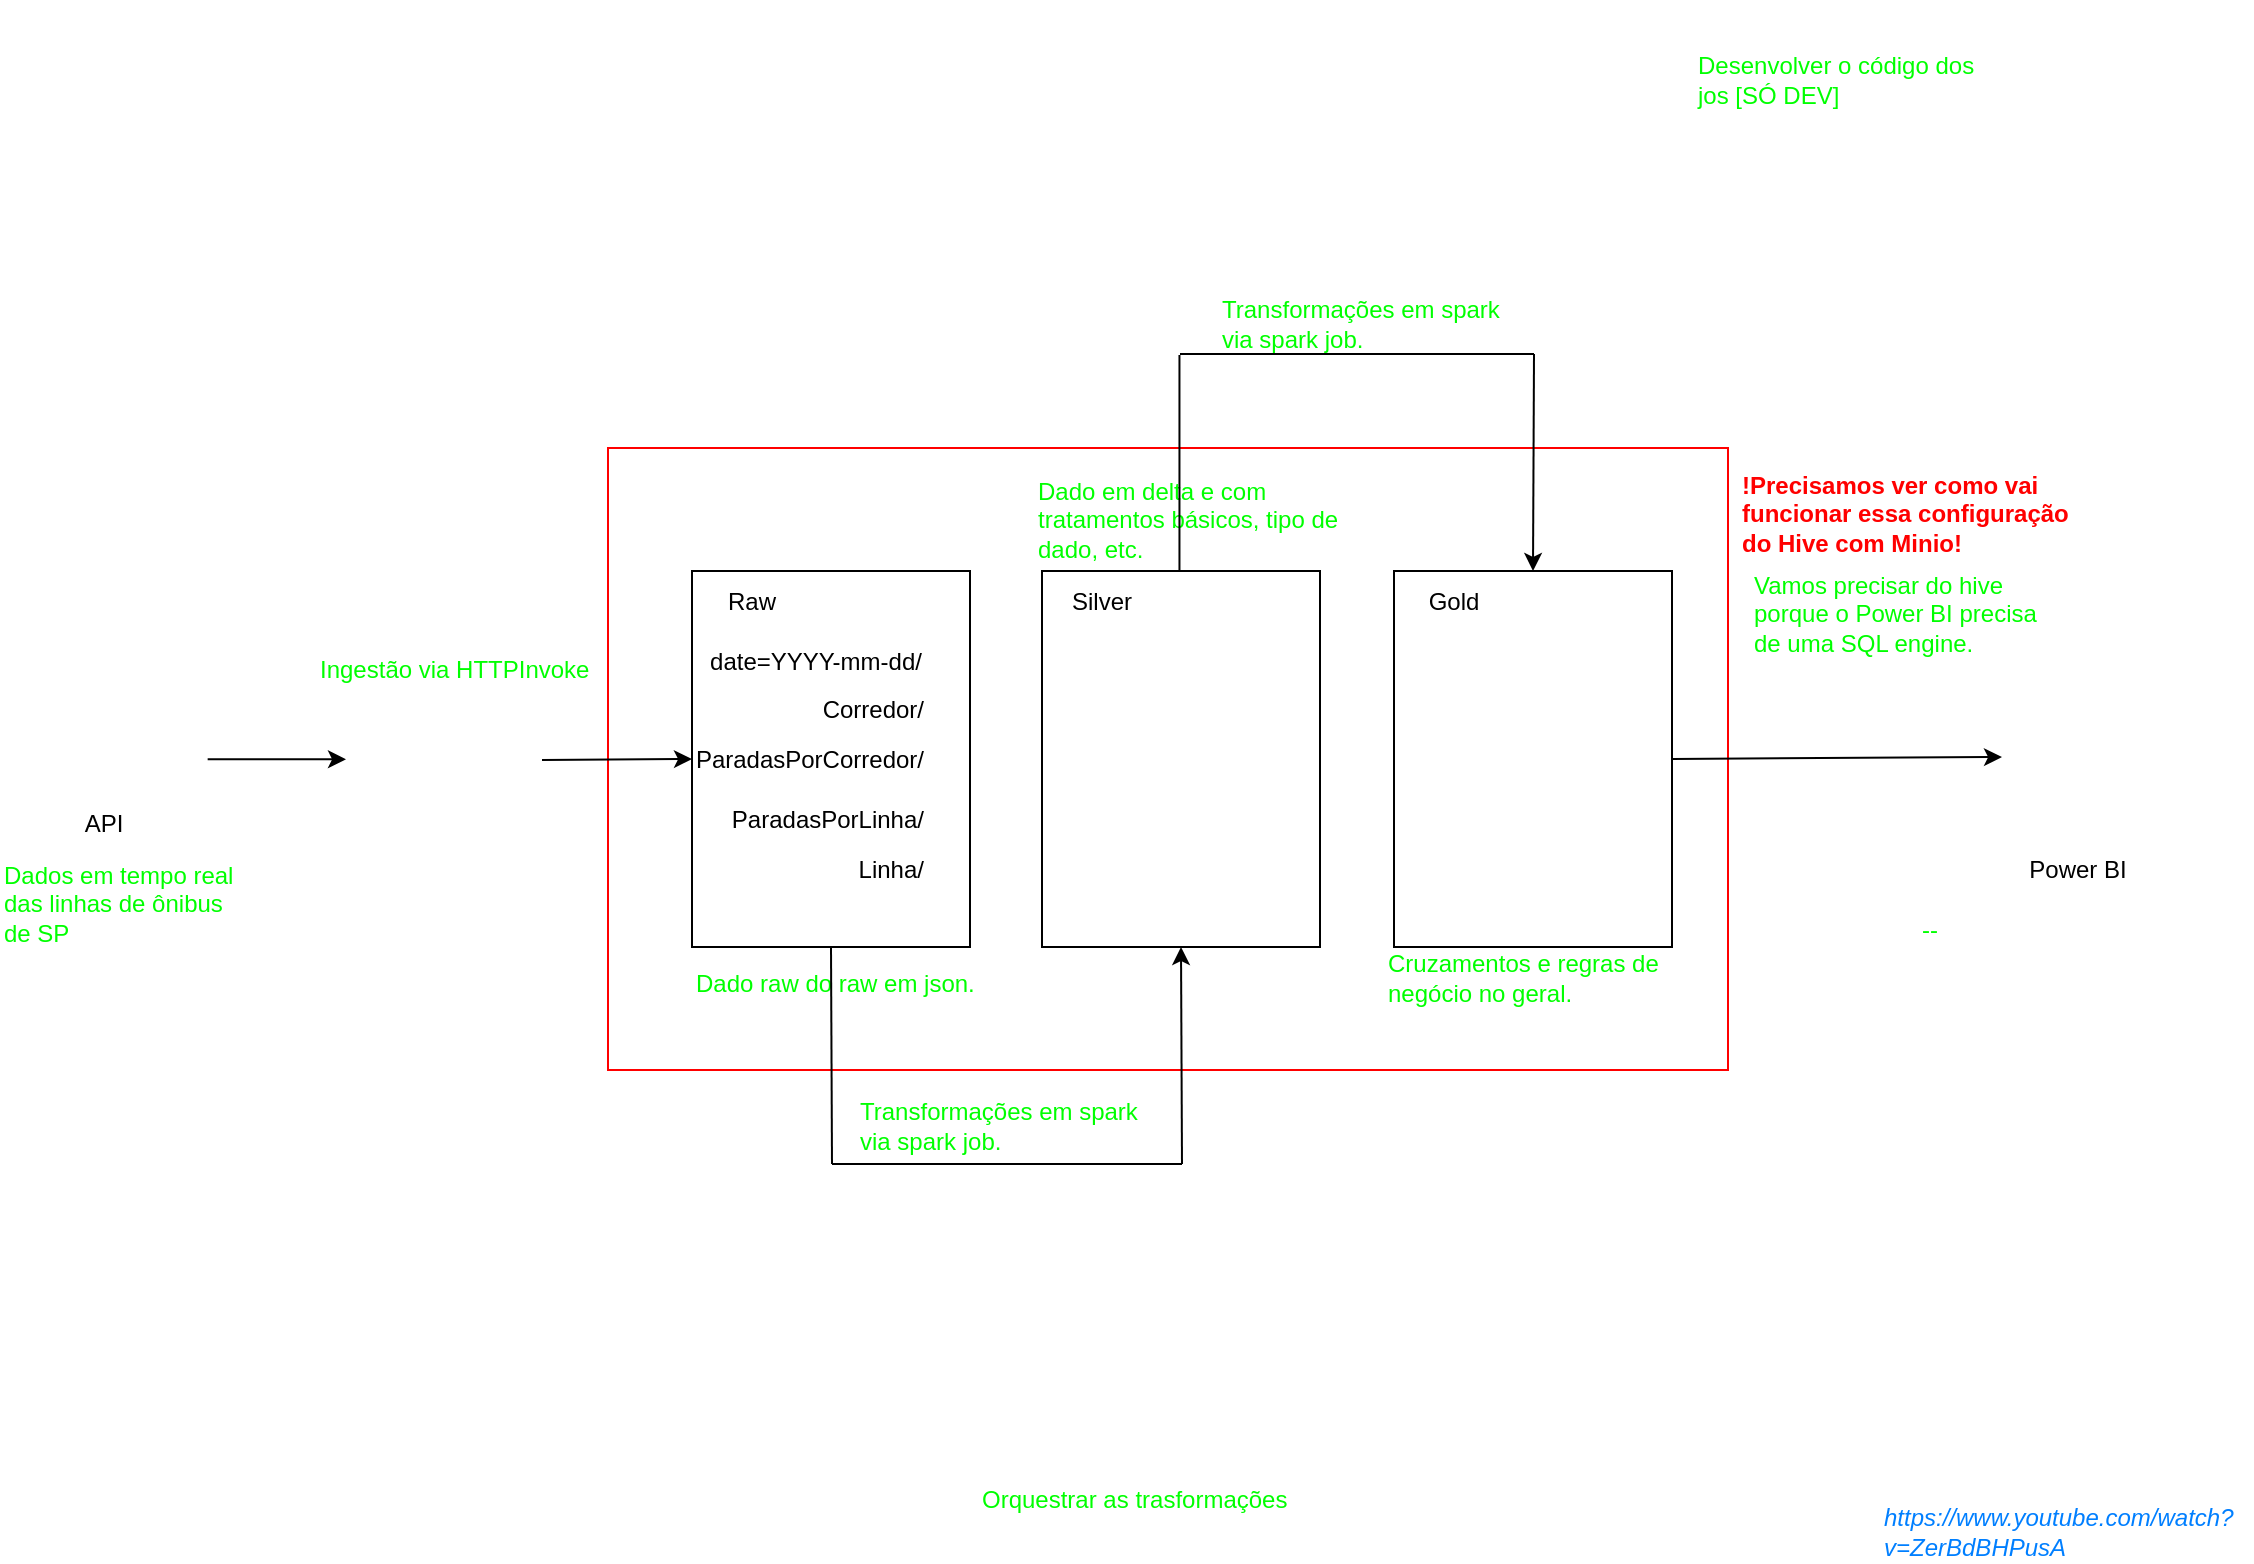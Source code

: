 <mxfile version="24.7.17" pages="2">
  <diagram name="principal" id="f0qD12eNQ2soe91UOWoY">
    <mxGraphModel dx="794" dy="454" grid="0" gridSize="10" guides="1" tooltips="1" connect="1" arrows="1" fold="1" page="1" pageScale="1" pageWidth="1169" pageHeight="827" math="0" shadow="0">
      <root>
        <mxCell id="0" />
        <mxCell id="1" parent="0" />
        <mxCell id="bKscCeVH96GY0mR0VeV3-2" value="" style="rounded=0;whiteSpace=wrap;html=1;fontColor=#FF0000;strokeColor=#FF0000;" parent="1" vertex="1">
          <mxGeometry x="337" y="243" width="560" height="311" as="geometry" />
        </mxCell>
        <mxCell id="bKscCeVH96GY0mR0VeV3-3" value="" style="shape=image;verticalLabelPosition=bottom;labelBackgroundColor=default;verticalAlign=top;aspect=fixed;imageAspect=0;image=https://cdn.icon-icons.com/icons2/2699/PNG/512/apache_nifi_logo_icon_167863.png;" parent="1" vertex="1">
          <mxGeometry x="206" y="372" width="106.67" height="53.33" as="geometry" />
        </mxCell>
        <mxCell id="bKscCeVH96GY0mR0VeV3-4" value="" style="rounded=0;whiteSpace=wrap;html=1;" parent="1" vertex="1">
          <mxGeometry x="379" y="304.5" width="139" height="188" as="geometry" />
        </mxCell>
        <mxCell id="bKscCeVH96GY0mR0VeV3-5" value="Raw" style="text;html=1;align=center;verticalAlign=middle;whiteSpace=wrap;rounded=0;" parent="1" vertex="1">
          <mxGeometry x="379" y="304.5" width="60" height="30" as="geometry" />
        </mxCell>
        <mxCell id="bKscCeVH96GY0mR0VeV3-8" value="" style="shape=image;verticalLabelPosition=bottom;labelBackgroundColor=default;verticalAlign=top;aspect=fixed;imageAspect=0;image=https://min.io/resources/img/logo/MINIO_wordmark.png;" parent="1" vertex="1">
          <mxGeometry x="348.5" y="254" width="121" height="18.24" as="geometry" />
        </mxCell>
        <mxCell id="bKscCeVH96GY0mR0VeV3-9" value="" style="rounded=0;whiteSpace=wrap;html=1;" parent="1" vertex="1">
          <mxGeometry x="554" y="304.5" width="139" height="188" as="geometry" />
        </mxCell>
        <mxCell id="bKscCeVH96GY0mR0VeV3-10" value="Silver" style="text;html=1;align=center;verticalAlign=middle;whiteSpace=wrap;rounded=0;" parent="1" vertex="1">
          <mxGeometry x="554" y="304.5" width="60" height="30" as="geometry" />
        </mxCell>
        <mxCell id="bKscCeVH96GY0mR0VeV3-11" value="" style="rounded=0;whiteSpace=wrap;html=1;" parent="1" vertex="1">
          <mxGeometry x="730" y="304.5" width="139" height="188" as="geometry" />
        </mxCell>
        <mxCell id="bKscCeVH96GY0mR0VeV3-12" value="Gold" style="text;html=1;align=center;verticalAlign=middle;whiteSpace=wrap;rounded=0;" parent="1" vertex="1">
          <mxGeometry x="730" y="304.5" width="60" height="30" as="geometry" />
        </mxCell>
        <mxCell id="bKscCeVH96GY0mR0VeV3-13" value="" style="shape=image;verticalLabelPosition=bottom;labelBackgroundColor=default;verticalAlign=top;aspect=fixed;imageAspect=0;image=https://www.prefeitura.sp.gov.br/cidade/secretarias/upload/chamadas/olhoVivo300x200_1505237362.png;" parent="1" vertex="1">
          <mxGeometry x="33.0" y="364.06" width="103.83" height="69.22" as="geometry" />
        </mxCell>
        <mxCell id="bKscCeVH96GY0mR0VeV3-14" value="API" style="text;html=1;align=center;verticalAlign=middle;whiteSpace=wrap;rounded=0;" parent="1" vertex="1">
          <mxGeometry x="54.91" y="416" width="60" height="30" as="geometry" />
        </mxCell>
        <mxCell id="bKscCeVH96GY0mR0VeV3-15" value="Dados em tempo real das linhas de ônibus de SP" style="text;html=1;align=left;verticalAlign=middle;whiteSpace=wrap;rounded=0;fontColor=#00FF00;" parent="1" vertex="1">
          <mxGeometry x="33" y="443" width="121" height="56" as="geometry" />
        </mxCell>
        <mxCell id="bKscCeVH96GY0mR0VeV3-16" value="" style="endArrow=classic;html=1;rounded=0;exitX=1;exitY=0.5;exitDx=0;exitDy=0;entryX=0;entryY=0.5;entryDx=0;entryDy=0;" parent="1" source="bKscCeVH96GY0mR0VeV3-13" target="bKscCeVH96GY0mR0VeV3-3" edge="1">
          <mxGeometry width="50" height="50" relative="1" as="geometry">
            <mxPoint x="242" y="423" as="sourcePoint" />
            <mxPoint x="292" y="373" as="targetPoint" />
          </mxGeometry>
        </mxCell>
        <mxCell id="bKscCeVH96GY0mR0VeV3-17" value="Ingestão via HTTPInvoke" style="text;html=1;align=left;verticalAlign=middle;whiteSpace=wrap;rounded=0;fontColor=#00FF00;" parent="1" vertex="1">
          <mxGeometry x="190.92" y="326" width="136.83" height="56" as="geometry" />
        </mxCell>
        <mxCell id="bKscCeVH96GY0mR0VeV3-18" value="" style="endArrow=classic;html=1;rounded=0;entryX=0;entryY=0.5;entryDx=0;entryDy=0;" parent="1" target="bKscCeVH96GY0mR0VeV3-4" edge="1">
          <mxGeometry width="50" height="50" relative="1" as="geometry">
            <mxPoint x="304" y="399" as="sourcePoint" />
            <mxPoint x="523" y="361" as="targetPoint" />
          </mxGeometry>
        </mxCell>
        <mxCell id="bKscCeVH96GY0mR0VeV3-19" value="Dado raw do raw em json." style="text;html=1;align=left;verticalAlign=middle;whiteSpace=wrap;rounded=0;fontColor=#00FF00;" parent="1" vertex="1">
          <mxGeometry x="379" y="483" width="160" height="56" as="geometry" />
        </mxCell>
        <mxCell id="bKscCeVH96GY0mR0VeV3-20" value="Dado em delta e com tratamentos básicos, tipo de dado, etc." style="text;html=1;align=left;verticalAlign=middle;whiteSpace=wrap;rounded=0;fontColor=#00FF00;" parent="1" vertex="1">
          <mxGeometry x="550.44" y="238.35" width="160" height="82" as="geometry" />
        </mxCell>
        <mxCell id="bKscCeVH96GY0mR0VeV3-21" value="Cruzamentos e regras de negócio no geral." style="text;html=1;align=left;verticalAlign=middle;whiteSpace=wrap;rounded=0;fontColor=#00FF00;" parent="1" vertex="1">
          <mxGeometry x="725" y="467" width="160" height="82" as="geometry" />
        </mxCell>
        <mxCell id="bKscCeVH96GY0mR0VeV3-22" value="" style="shape=image;verticalLabelPosition=bottom;labelBackgroundColor=default;verticalAlign=top;aspect=fixed;imageAspect=0;image=https://uxwing.com/wp-content/themes/uxwing/download/brands-and-social-media/power-bi-icon.png;" parent="1" vertex="1">
          <mxGeometry x="1034" y="359.28" width="76" height="76" as="geometry" />
        </mxCell>
        <mxCell id="bKscCeVH96GY0mR0VeV3-23" value="" style="endArrow=classic;html=1;rounded=0;exitX=1;exitY=0.5;exitDx=0;exitDy=0;" parent="1" source="bKscCeVH96GY0mR0VeV3-11" target="bKscCeVH96GY0mR0VeV3-22" edge="1">
          <mxGeometry width="50" height="50" relative="1" as="geometry">
            <mxPoint x="793" y="411" as="sourcePoint" />
            <mxPoint x="843" y="361" as="targetPoint" />
          </mxGeometry>
        </mxCell>
        <mxCell id="bKscCeVH96GY0mR0VeV3-24" value="--" style="text;html=1;align=left;verticalAlign=middle;whiteSpace=wrap;rounded=0;fontColor=#00FF00;" parent="1" vertex="1">
          <mxGeometry x="992" y="443" width="160" height="82" as="geometry" />
        </mxCell>
        <mxCell id="bKscCeVH96GY0mR0VeV3-25" value="Power BI" style="text;html=1;align=center;verticalAlign=middle;whiteSpace=wrap;rounded=0;" parent="1" vertex="1">
          <mxGeometry x="1042" y="439" width="60" height="30" as="geometry" />
        </mxCell>
        <mxCell id="bKscCeVH96GY0mR0VeV3-27" value="" style="shape=image;verticalLabelPosition=bottom;labelBackgroundColor=default;verticalAlign=top;aspect=fixed;imageAspect=0;image=https://cdn.icon-icons.com/icons2/2699/PNG/512/apache_spark_logo_icon_170561.png;" parent="1" vertex="1">
          <mxGeometry x="660" y="105" width="112.02" height="56" as="geometry" />
        </mxCell>
        <mxCell id="bKscCeVH96GY0mR0VeV3-28" value="" style="endArrow=none;html=1;rounded=0;entryX=0.5;entryY=1;entryDx=0;entryDy=0;fontColor=#FF0000;" parent="1" target="bKscCeVH96GY0mR0VeV3-4" edge="1">
          <mxGeometry width="50" height="50" relative="1" as="geometry">
            <mxPoint x="449" y="601" as="sourcePoint" />
            <mxPoint x="551" y="361" as="targetPoint" />
          </mxGeometry>
        </mxCell>
        <mxCell id="bKscCeVH96GY0mR0VeV3-30" value="" style="endArrow=none;html=1;rounded=0;" parent="1" edge="1">
          <mxGeometry width="50" height="50" relative="1" as="geometry">
            <mxPoint x="449" y="601" as="sourcePoint" />
            <mxPoint x="624" y="601" as="targetPoint" />
          </mxGeometry>
        </mxCell>
        <mxCell id="bKscCeVH96GY0mR0VeV3-31" value="" style="endArrow=classic;html=1;rounded=0;entryX=0.5;entryY=1;entryDx=0;entryDy=0;" parent="1" target="bKscCeVH96GY0mR0VeV3-9" edge="1">
          <mxGeometry width="50" height="50" relative="1" as="geometry">
            <mxPoint x="624" y="601" as="sourcePoint" />
            <mxPoint x="551" y="483" as="targetPoint" />
          </mxGeometry>
        </mxCell>
        <mxCell id="bKscCeVH96GY0mR0VeV3-33" value="" style="shape=image;verticalLabelPosition=bottom;labelBackgroundColor=default;verticalAlign=top;aspect=fixed;imageAspect=0;image=https://static-00.iconduck.com/assets.00/docker-icon-512x438-ga1hb37h.png;" parent="1" vertex="1">
          <mxGeometry x="200" y="402.31" width="42.89" height="36.69" as="geometry" />
        </mxCell>
        <mxCell id="bKscCeVH96GY0mR0VeV3-34" value="" style="shape=image;verticalLabelPosition=bottom;labelBackgroundColor=default;verticalAlign=top;aspect=fixed;imageAspect=0;image=https://static-00.iconduck.com/assets.00/docker-icon-512x438-ga1hb37h.png;" parent="1" vertex="1">
          <mxGeometry x="442.11" y="261" width="42.89" height="36.69" as="geometry" />
        </mxCell>
        <mxCell id="bKscCeVH96GY0mR0VeV3-35" value="" style="shape=image;verticalLabelPosition=bottom;labelBackgroundColor=default;verticalAlign=top;aspect=fixed;imageAspect=0;image=https://upload.wikimedia.org/wikipedia/commons/thumb/d/de/AirflowLogo.png/1200px-AirflowLogo.png;" parent="1" vertex="1">
          <mxGeometry x="518.0" y="673" width="174.56" height="67.5" as="geometry" />
        </mxCell>
        <mxCell id="bKscCeVH96GY0mR0VeV3-36" value="https://www.youtube.com/watch?v=ZerBdBHPusA" style="text;html=1;align=left;verticalAlign=middle;whiteSpace=wrap;rounded=0;fontColor=#007FFF;fontStyle=2" parent="1" vertex="1">
          <mxGeometry x="973" y="770" width="186" height="30" as="geometry" />
        </mxCell>
        <mxCell id="bKscCeVH96GY0mR0VeV3-37" value="Transformações em spark via spark job." style="text;html=1;align=left;verticalAlign=middle;whiteSpace=wrap;rounded=0;fontColor=#00FF00;" parent="1" vertex="1">
          <mxGeometry x="461.01" y="554" width="147.99" height="56" as="geometry" />
        </mxCell>
        <mxCell id="bKscCeVH96GY0mR0VeV3-42" value="" style="endArrow=none;html=1;rounded=0;entryX=0.5;entryY=1;entryDx=0;entryDy=0;fontColor=#FF0000;" parent="1" edge="1">
          <mxGeometry width="50" height="50" relative="1" as="geometry">
            <mxPoint x="622.73" y="304.5" as="sourcePoint" />
            <mxPoint x="622.73" y="196.5" as="targetPoint" />
          </mxGeometry>
        </mxCell>
        <mxCell id="bKscCeVH96GY0mR0VeV3-43" value="" style="endArrow=none;html=1;rounded=0;" parent="1" edge="1">
          <mxGeometry width="50" height="50" relative="1" as="geometry">
            <mxPoint x="623" y="196" as="sourcePoint" />
            <mxPoint x="800" y="196" as="targetPoint" />
          </mxGeometry>
        </mxCell>
        <mxCell id="bKscCeVH96GY0mR0VeV3-44" value="" style="endArrow=classic;html=1;rounded=0;entryX=0.5;entryY=0;entryDx=0;entryDy=0;" parent="1" target="bKscCeVH96GY0mR0VeV3-11" edge="1">
          <mxGeometry width="50" height="50" relative="1" as="geometry">
            <mxPoint x="800" y="196" as="sourcePoint" />
            <mxPoint x="266" y="335" as="targetPoint" />
          </mxGeometry>
        </mxCell>
        <mxCell id="bKscCeVH96GY0mR0VeV3-45" value="Transformações em spark via spark job." style="text;html=1;align=left;verticalAlign=middle;whiteSpace=wrap;rounded=0;fontColor=#00FF00;" parent="1" vertex="1">
          <mxGeometry x="642.01" y="153" width="147.99" height="56" as="geometry" />
        </mxCell>
        <mxCell id="bKscCeVH96GY0mR0VeV3-47" value="Orquestrar as trasformações" style="text;html=1;align=left;verticalAlign=middle;whiteSpace=wrap;rounded=0;fontColor=#00FF00;" parent="1" vertex="1">
          <mxGeometry x="521.78" y="740.5" width="167" height="56" as="geometry" />
        </mxCell>
        <mxCell id="bKscCeVH96GY0mR0VeV3-48" value="" style="shape=image;verticalLabelPosition=bottom;labelBackgroundColor=default;verticalAlign=top;aspect=fixed;imageAspect=0;image=https://docs.delta.io/latest/_static/delta-lake-white.png;" parent="1" vertex="1">
          <mxGeometry x="823" y="454.66" width="39.94" height="32.69" as="geometry" />
        </mxCell>
        <mxCell id="bKscCeVH96GY0mR0VeV3-49" value="" style="shape=image;verticalLabelPosition=bottom;labelBackgroundColor=default;verticalAlign=top;aspect=fixed;imageAspect=0;image=https://docs.delta.io/latest/_static/delta-lake-white.png;" parent="1" vertex="1">
          <mxGeometry x="648.84" y="454.66" width="39.94" height="32.69" as="geometry" />
        </mxCell>
        <mxCell id="bKscCeVH96GY0mR0VeV3-52" value="" style="shape=image;verticalLabelPosition=bottom;labelBackgroundColor=default;verticalAlign=top;aspect=fixed;imageAspect=0;image=https://seeklogo.com/images/J/jupyter-logo-A91705F539-seeklogo.com.png;" parent="1" vertex="1">
          <mxGeometry x="799.93" y="19" width="69.07" height="80.95" as="geometry" />
        </mxCell>
        <mxCell id="bKscCeVH96GY0mR0VeV3-53" value="Desenvolver o código dos jos [SÓ DEV]" style="text;html=1;align=left;verticalAlign=middle;whiteSpace=wrap;rounded=0;fontColor=#00FF00;" parent="1" vertex="1">
          <mxGeometry x="880" y="31.47" width="147.99" height="56" as="geometry" />
        </mxCell>
        <mxCell id="bKscCeVH96GY0mR0VeV3-54" value="" style="shape=image;verticalLabelPosition=bottom;labelBackgroundColor=default;verticalAlign=top;aspect=fixed;imageAspect=0;image=https://static-00.iconduck.com/assets.00/docker-icon-512x438-ga1hb37h.png;" parent="1" vertex="1">
          <mxGeometry x="729.13" y="134" width="42.89" height="36.69" as="geometry" />
        </mxCell>
        <mxCell id="bKscCeVH96GY0mR0VeV3-55" value="" style="shape=image;verticalLabelPosition=bottom;labelBackgroundColor=default;verticalAlign=top;aspect=fixed;imageAspect=0;image=https://static-00.iconduck.com/assets.00/docker-icon-512x438-ga1hb37h.png;" parent="1" vertex="1">
          <mxGeometry x="663" y="714" width="42.89" height="36.69" as="geometry" />
        </mxCell>
        <mxCell id="bKscCeVH96GY0mR0VeV3-56" value="" style="shape=image;verticalLabelPosition=bottom;labelBackgroundColor=default;verticalAlign=top;aspect=fixed;imageAspect=0;image=https://upload.wikimedia.org/wikipedia/commons/thumb/b/bb/Apache_Hive_logo.svg/800px-Apache_Hive_logo.svg.png;" parent="1" vertex="1">
          <mxGeometry x="825" y="289.5" width="66.67" height="60" as="geometry" />
        </mxCell>
        <mxCell id="bKscCeVH96GY0mR0VeV3-57" value="Vamos precisar do hive porque o Power BI precisa de uma SQL engine." style="text;html=1;align=left;verticalAlign=middle;whiteSpace=wrap;rounded=0;fontColor=#00FF00;" parent="1" vertex="1">
          <mxGeometry x="908" y="297.69" width="147.99" height="56" as="geometry" />
        </mxCell>
        <mxCell id="bKscCeVH96GY0mR0VeV3-58" value="!Precisamos ver como vai funcionar essa configuração do Hive com Minio!" style="text;html=1;align=left;verticalAlign=middle;whiteSpace=wrap;rounded=0;fontColor=#FF0000;fontStyle=1" parent="1" vertex="1">
          <mxGeometry x="902" y="254" width="177" height="43.69" as="geometry" />
        </mxCell>
        <mxCell id="gJGFG75s9t4eE2THIxz9-1" value="date=YYYY-mm-dd/" style="text;html=1;align=center;verticalAlign=middle;whiteSpace=wrap;rounded=0;" vertex="1" parent="1">
          <mxGeometry x="385" y="334.5" width="112" height="30" as="geometry" />
        </mxCell>
        <mxCell id="gJGFG75s9t4eE2THIxz9-2" value="Corredor/" style="text;html=1;align=right;verticalAlign=middle;whiteSpace=wrap;rounded=0;" vertex="1" parent="1">
          <mxGeometry x="385" y="359.28" width="112" height="30" as="geometry" />
        </mxCell>
        <mxCell id="-IuX2foklcAhikVJdk9Y-1" value="ParadasPorCorredor/" style="text;html=1;align=right;verticalAlign=middle;whiteSpace=wrap;rounded=0;" vertex="1" parent="1">
          <mxGeometry x="385" y="383.67" width="112" height="30" as="geometry" />
        </mxCell>
        <mxCell id="-IuX2foklcAhikVJdk9Y-3" value="ParadasPorLinha/" style="text;html=1;align=right;verticalAlign=middle;whiteSpace=wrap;rounded=0;" vertex="1" parent="1">
          <mxGeometry x="385" y="413.67" width="112" height="30" as="geometry" />
        </mxCell>
        <mxCell id="05Ya469lwt1U68J94odh-1" value="Linha/" style="text;html=1;align=right;verticalAlign=middle;whiteSpace=wrap;rounded=0;" vertex="1" parent="1">
          <mxGeometry x="385" y="439" width="112" height="30" as="geometry" />
        </mxCell>
      </root>
    </mxGraphModel>
  </diagram>
  <diagram id="G75eJxtS_tzdBkuHGhoR" name="from API">
    <mxGraphModel dx="1134" dy="649" grid="0" gridSize="10" guides="1" tooltips="1" connect="1" arrows="1" fold="1" page="1" pageScale="1" pageWidth="1169" pageHeight="827" math="0" shadow="0">
      <root>
        <mxCell id="0" />
        <mxCell id="1" parent="0" />
        <mxCell id="O4aw3aB1ZCGd7pnBVmfd-28" value="Corredor" style="swimlane;fontStyle=0;childLayout=stackLayout;horizontal=1;startSize=26;fillColor=none;horizontalStack=0;resizeParent=1;resizeParentMax=0;resizeLast=0;collapsible=1;marginBottom=0;html=1;" vertex="1" parent="1">
          <mxGeometry x="138" y="89" width="140" height="78" as="geometry" />
        </mxCell>
        <mxCell id="O4aw3aB1ZCGd7pnBVmfd-29" value="cc" style="text;strokeColor=none;fillColor=none;align=left;verticalAlign=top;spacingLeft=4;spacingRight=4;overflow=hidden;rotatable=0;points=[[0,0.5],[1,0.5]];portConstraint=eastwest;whiteSpace=wrap;html=1;" vertex="1" parent="O4aw3aB1ZCGd7pnBVmfd-28">
          <mxGeometry y="26" width="140" height="26" as="geometry" />
        </mxCell>
        <mxCell id="O4aw3aB1ZCGd7pnBVmfd-30" value="nc" style="text;strokeColor=none;fillColor=none;align=left;verticalAlign=top;spacingLeft=4;spacingRight=4;overflow=hidden;rotatable=0;points=[[0,0.5],[1,0.5]];portConstraint=eastwest;whiteSpace=wrap;html=1;" vertex="1" parent="O4aw3aB1ZCGd7pnBVmfd-28">
          <mxGeometry y="52" width="140" height="26" as="geometry" />
        </mxCell>
        <mxCell id="O4aw3aB1ZCGd7pnBVmfd-32" value="ParadasPorCorredor" style="swimlane;fontStyle=0;childLayout=stackLayout;horizontal=1;startSize=26;fillColor=none;horizontalStack=0;resizeParent=1;resizeParentMax=0;resizeLast=0;collapsible=1;marginBottom=0;html=1;" vertex="1" parent="1">
          <mxGeometry x="387" y="89" width="140" height="156" as="geometry" />
        </mxCell>
        <mxCell id="O4aw3aB1ZCGd7pnBVmfd-33" value="cp" style="text;strokeColor=none;fillColor=none;align=left;verticalAlign=top;spacingLeft=4;spacingRight=4;overflow=hidden;rotatable=0;points=[[0,0.5],[1,0.5]];portConstraint=eastwest;whiteSpace=wrap;html=1;" vertex="1" parent="O4aw3aB1ZCGd7pnBVmfd-32">
          <mxGeometry y="26" width="140" height="26" as="geometry" />
        </mxCell>
        <mxCell id="O4aw3aB1ZCGd7pnBVmfd-34" value="np" style="text;strokeColor=none;fillColor=none;align=left;verticalAlign=top;spacingLeft=4;spacingRight=4;overflow=hidden;rotatable=0;points=[[0,0.5],[1,0.5]];portConstraint=eastwest;whiteSpace=wrap;html=1;" vertex="1" parent="O4aw3aB1ZCGd7pnBVmfd-32">
          <mxGeometry y="52" width="140" height="26" as="geometry" />
        </mxCell>
        <mxCell id="O4aw3aB1ZCGd7pnBVmfd-41" value="ed" style="text;strokeColor=none;fillColor=none;align=left;verticalAlign=top;spacingLeft=4;spacingRight=4;overflow=hidden;rotatable=0;points=[[0,0.5],[1,0.5]];portConstraint=eastwest;whiteSpace=wrap;html=1;" vertex="1" parent="O4aw3aB1ZCGd7pnBVmfd-32">
          <mxGeometry y="78" width="140" height="26" as="geometry" />
        </mxCell>
        <mxCell id="O4aw3aB1ZCGd7pnBVmfd-42" value="py" style="text;strokeColor=none;fillColor=none;align=left;verticalAlign=top;spacingLeft=4;spacingRight=4;overflow=hidden;rotatable=0;points=[[0,0.5],[1,0.5]];portConstraint=eastwest;whiteSpace=wrap;html=1;" vertex="1" parent="O4aw3aB1ZCGd7pnBVmfd-32">
          <mxGeometry y="104" width="140" height="26" as="geometry" />
        </mxCell>
        <mxCell id="O4aw3aB1ZCGd7pnBVmfd-35" value="px" style="text;strokeColor=none;fillColor=none;align=left;verticalAlign=top;spacingLeft=4;spacingRight=4;overflow=hidden;rotatable=0;points=[[0,0.5],[1,0.5]];portConstraint=eastwest;whiteSpace=wrap;html=1;" vertex="1" parent="O4aw3aB1ZCGd7pnBVmfd-32">
          <mxGeometry y="130" width="140" height="26" as="geometry" />
        </mxCell>
        <mxCell id="O4aw3aB1ZCGd7pnBVmfd-36" value="puxar o cc pela url da api" style="text;html=1;align=center;verticalAlign=middle;whiteSpace=wrap;rounded=0;" vertex="1" parent="1">
          <mxGeometry x="387" y="250" width="137" height="30" as="geometry" />
        </mxCell>
        <mxCell id="O4aw3aB1ZCGd7pnBVmfd-37" value="Linha" style="swimlane;fontStyle=0;childLayout=stackLayout;horizontal=1;startSize=26;fillColor=none;horizontalStack=0;resizeParent=1;resizeParentMax=0;resizeLast=0;collapsible=1;marginBottom=0;html=1;" vertex="1" parent="1">
          <mxGeometry x="850" y="89" width="140" height="208" as="geometry" />
        </mxCell>
        <mxCell id="O4aw3aB1ZCGd7pnBVmfd-38" value="cl" style="text;strokeColor=none;fillColor=none;align=left;verticalAlign=top;spacingLeft=4;spacingRight=4;overflow=hidden;rotatable=0;points=[[0,0.5],[1,0.5]];portConstraint=eastwest;whiteSpace=wrap;html=1;" vertex="1" parent="O4aw3aB1ZCGd7pnBVmfd-37">
          <mxGeometry y="26" width="140" height="26" as="geometry" />
        </mxCell>
        <mxCell id="O4aw3aB1ZCGd7pnBVmfd-39" value="lc" style="text;strokeColor=none;fillColor=none;align=left;verticalAlign=top;spacingLeft=4;spacingRight=4;overflow=hidden;rotatable=0;points=[[0,0.5],[1,0.5]];portConstraint=eastwest;whiteSpace=wrap;html=1;" vertex="1" parent="O4aw3aB1ZCGd7pnBVmfd-37">
          <mxGeometry y="52" width="140" height="26" as="geometry" />
        </mxCell>
        <mxCell id="O4aw3aB1ZCGd7pnBVmfd-44" value="lt" style="text;strokeColor=none;fillColor=none;align=left;verticalAlign=top;spacingLeft=4;spacingRight=4;overflow=hidden;rotatable=0;points=[[0,0.5],[1,0.5]];portConstraint=eastwest;whiteSpace=wrap;html=1;" vertex="1" parent="O4aw3aB1ZCGd7pnBVmfd-37">
          <mxGeometry y="78" width="140" height="26" as="geometry" />
        </mxCell>
        <mxCell id="O4aw3aB1ZCGd7pnBVmfd-45" value="sl" style="text;strokeColor=none;fillColor=none;align=left;verticalAlign=top;spacingLeft=4;spacingRight=4;overflow=hidden;rotatable=0;points=[[0,0.5],[1,0.5]];portConstraint=eastwest;whiteSpace=wrap;html=1;" vertex="1" parent="O4aw3aB1ZCGd7pnBVmfd-37">
          <mxGeometry y="104" width="140" height="26" as="geometry" />
        </mxCell>
        <mxCell id="O4aw3aB1ZCGd7pnBVmfd-46" value="tl" style="text;strokeColor=none;fillColor=none;align=left;verticalAlign=top;spacingLeft=4;spacingRight=4;overflow=hidden;rotatable=0;points=[[0,0.5],[1,0.5]];portConstraint=eastwest;whiteSpace=wrap;html=1;" vertex="1" parent="O4aw3aB1ZCGd7pnBVmfd-37">
          <mxGeometry y="130" width="140" height="26" as="geometry" />
        </mxCell>
        <mxCell id="O4aw3aB1ZCGd7pnBVmfd-47" value="tp" style="text;strokeColor=none;fillColor=none;align=left;verticalAlign=top;spacingLeft=4;spacingRight=4;overflow=hidden;rotatable=0;points=[[0,0.5],[1,0.5]];portConstraint=eastwest;whiteSpace=wrap;html=1;" vertex="1" parent="O4aw3aB1ZCGd7pnBVmfd-37">
          <mxGeometry y="156" width="140" height="26" as="geometry" />
        </mxCell>
        <mxCell id="O4aw3aB1ZCGd7pnBVmfd-40" value="ts" style="text;strokeColor=none;fillColor=none;align=left;verticalAlign=top;spacingLeft=4;spacingRight=4;overflow=hidden;rotatable=0;points=[[0,0.5],[1,0.5]];portConstraint=eastwest;whiteSpace=wrap;html=1;" vertex="1" parent="O4aw3aB1ZCGd7pnBVmfd-37">
          <mxGeometry y="182" width="140" height="26" as="geometry" />
        </mxCell>
        <mxCell id="O4aw3aB1ZCGd7pnBVmfd-43" value="puxar todas que vem ou vão para terminal" style="text;html=1;align=center;verticalAlign=middle;whiteSpace=wrap;rounded=0;" vertex="1" parent="1">
          <mxGeometry x="851.5" y="305" width="137" height="30" as="geometry" />
        </mxCell>
        <mxCell id="O4aw3aB1ZCGd7pnBVmfd-48" value="ParadasPorLinha" style="swimlane;fontStyle=0;childLayout=stackLayout;horizontal=1;startSize=26;fillColor=none;horizontalStack=0;resizeParent=1;resizeParentMax=0;resizeLast=0;collapsible=1;marginBottom=0;html=1;" vertex="1" parent="1">
          <mxGeometry x="619" y="89" width="140" height="156" as="geometry" />
        </mxCell>
        <mxCell id="O4aw3aB1ZCGd7pnBVmfd-49" value="cp" style="text;strokeColor=none;fillColor=none;align=left;verticalAlign=top;spacingLeft=4;spacingRight=4;overflow=hidden;rotatable=0;points=[[0,0.5],[1,0.5]];portConstraint=eastwest;whiteSpace=wrap;html=1;" vertex="1" parent="O4aw3aB1ZCGd7pnBVmfd-48">
          <mxGeometry y="26" width="140" height="26" as="geometry" />
        </mxCell>
        <mxCell id="O4aw3aB1ZCGd7pnBVmfd-50" value="np" style="text;strokeColor=none;fillColor=none;align=left;verticalAlign=top;spacingLeft=4;spacingRight=4;overflow=hidden;rotatable=0;points=[[0,0.5],[1,0.5]];portConstraint=eastwest;whiteSpace=wrap;html=1;" vertex="1" parent="O4aw3aB1ZCGd7pnBVmfd-48">
          <mxGeometry y="52" width="140" height="26" as="geometry" />
        </mxCell>
        <mxCell id="O4aw3aB1ZCGd7pnBVmfd-51" value="ed" style="text;strokeColor=none;fillColor=none;align=left;verticalAlign=top;spacingLeft=4;spacingRight=4;overflow=hidden;rotatable=0;points=[[0,0.5],[1,0.5]];portConstraint=eastwest;whiteSpace=wrap;html=1;" vertex="1" parent="O4aw3aB1ZCGd7pnBVmfd-48">
          <mxGeometry y="78" width="140" height="26" as="geometry" />
        </mxCell>
        <mxCell id="O4aw3aB1ZCGd7pnBVmfd-52" value="py" style="text;strokeColor=none;fillColor=none;align=left;verticalAlign=top;spacingLeft=4;spacingRight=4;overflow=hidden;rotatable=0;points=[[0,0.5],[1,0.5]];portConstraint=eastwest;whiteSpace=wrap;html=1;" vertex="1" parent="O4aw3aB1ZCGd7pnBVmfd-48">
          <mxGeometry y="104" width="140" height="26" as="geometry" />
        </mxCell>
        <mxCell id="O4aw3aB1ZCGd7pnBVmfd-53" value="px" style="text;strokeColor=none;fillColor=none;align=left;verticalAlign=top;spacingLeft=4;spacingRight=4;overflow=hidden;rotatable=0;points=[[0,0.5],[1,0.5]];portConstraint=eastwest;whiteSpace=wrap;html=1;" vertex="1" parent="O4aw3aB1ZCGd7pnBVmfd-48">
          <mxGeometry y="130" width="140" height="26" as="geometry" />
        </mxCell>
        <mxCell id="O4aw3aB1ZCGd7pnBVmfd-54" value="puxar pelo cl" style="text;html=1;align=center;verticalAlign=middle;whiteSpace=wrap;rounded=0;" vertex="1" parent="1">
          <mxGeometry x="619" y="250" width="137" height="30" as="geometry" />
        </mxCell>
        <mxCell id="O4aw3aB1ZCGd7pnBVmfd-57" value="" style="endArrow=none;html=1;rounded=0;exitX=1;exitY=0.5;exitDx=0;exitDy=0;" edge="1" parent="1" source="O4aw3aB1ZCGd7pnBVmfd-28">
          <mxGeometry width="50" height="50" relative="1" as="geometry">
            <mxPoint x="477" y="290" as="sourcePoint" />
            <mxPoint x="320" y="128" as="targetPoint" />
          </mxGeometry>
        </mxCell>
        <mxCell id="O4aw3aB1ZCGd7pnBVmfd-58" value="" style="endArrow=none;html=1;rounded=0;" edge="1" parent="1">
          <mxGeometry width="50" height="50" relative="1" as="geometry">
            <mxPoint x="320" y="264" as="sourcePoint" />
            <mxPoint x="320" y="128" as="targetPoint" />
          </mxGeometry>
        </mxCell>
        <mxCell id="O4aw3aB1ZCGd7pnBVmfd-59" value="" style="endArrow=classic;html=1;rounded=0;entryX=0;entryY=0.5;entryDx=0;entryDy=0;" edge="1" parent="1" target="O4aw3aB1ZCGd7pnBVmfd-36">
          <mxGeometry width="50" height="50" relative="1" as="geometry">
            <mxPoint x="320" y="264" as="sourcePoint" />
            <mxPoint x="467" y="139" as="targetPoint" />
          </mxGeometry>
        </mxCell>
        <mxCell id="O4aw3aB1ZCGd7pnBVmfd-65" value="" style="rounded=0;whiteSpace=wrap;html=1;fillColor=none;" vertex="1" parent="1">
          <mxGeometry x="114" y="34" width="940" height="318" as="geometry" />
        </mxCell>
        <mxCell id="O4aw3aB1ZCGd7pnBVmfd-60" value="" style="endArrow=none;html=1;rounded=0;exitX=1;exitY=0.5;exitDx=0;exitDy=0;entryX=0;entryY=0.5;entryDx=0;entryDy=0;" edge="1" parent="1" source="O4aw3aB1ZCGd7pnBVmfd-33" target="O4aw3aB1ZCGd7pnBVmfd-49">
          <mxGeometry width="50" height="50" relative="1" as="geometry">
            <mxPoint x="580" y="215" as="sourcePoint" />
            <mxPoint x="630" y="165" as="targetPoint" />
          </mxGeometry>
        </mxCell>
        <mxCell id="O4aw3aB1ZCGd7pnBVmfd-61" value="" style="endArrow=none;html=1;rounded=0;entryX=0;entryY=0.5;entryDx=0;entryDy=0;" edge="1" parent="1">
          <mxGeometry width="50" height="50" relative="1" as="geometry">
            <mxPoint x="813" y="128" as="sourcePoint" />
            <mxPoint x="850" y="128" as="targetPoint" />
          </mxGeometry>
        </mxCell>
        <mxCell id="O4aw3aB1ZCGd7pnBVmfd-62" value="" style="endArrow=none;html=1;rounded=0;" edge="1" parent="1">
          <mxGeometry width="50" height="50" relative="1" as="geometry">
            <mxPoint x="813" y="265" as="sourcePoint" />
            <mxPoint x="813" y="128" as="targetPoint" />
          </mxGeometry>
        </mxCell>
        <mxCell id="O4aw3aB1ZCGd7pnBVmfd-63" value="" style="endArrow=classic;html=1;rounded=0;entryX=1;entryY=0.5;entryDx=0;entryDy=0;" edge="1" parent="1">
          <mxGeometry width="50" height="50" relative="1" as="geometry">
            <mxPoint x="813" y="265" as="sourcePoint" />
            <mxPoint x="757" y="265" as="targetPoint" />
          </mxGeometry>
        </mxCell>
        <mxCell id="O4aw3aB1ZCGd7pnBVmfd-64" value="Raw" style="text;html=1;align=center;verticalAlign=middle;whiteSpace=wrap;rounded=0;" vertex="1" parent="1">
          <mxGeometry x="138" y="48" width="60" height="30" as="geometry" />
        </mxCell>
      </root>
    </mxGraphModel>
  </diagram>
</mxfile>
